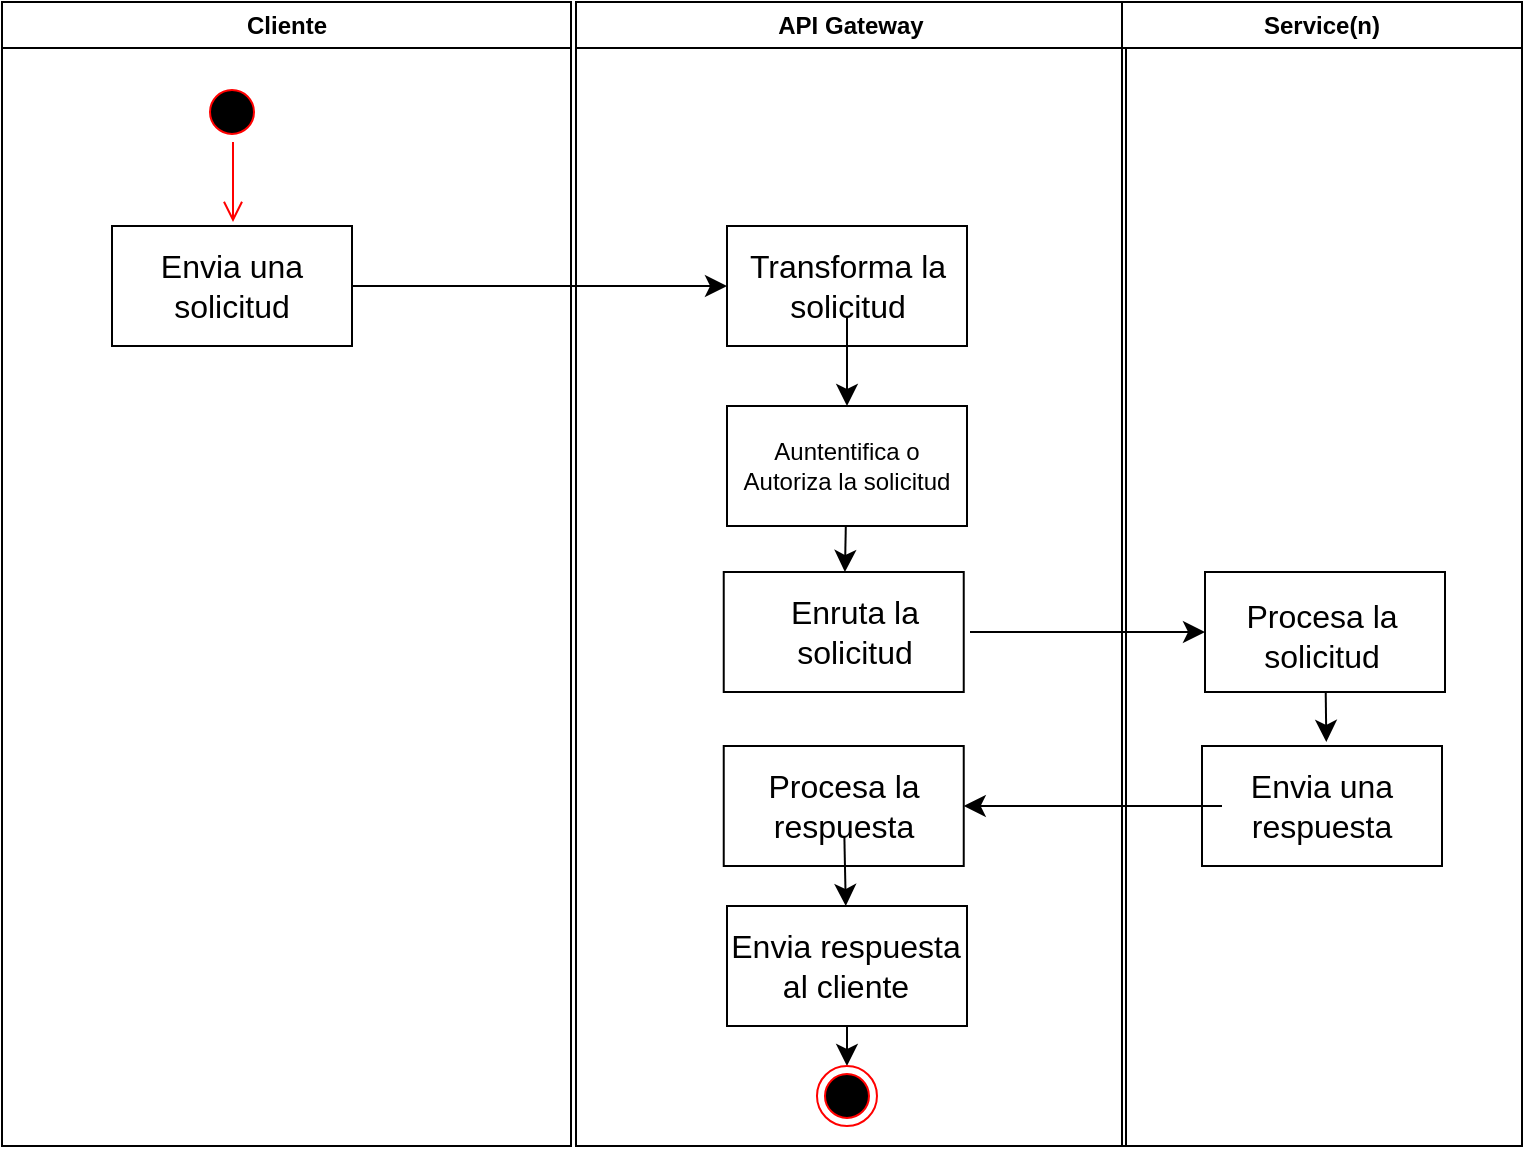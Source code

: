 <mxfile version="24.8.0">
  <diagram name="Page-1" id="e7e014a7-5840-1c2e-5031-d8a46d1fe8dd">
    <mxGraphModel dx="756" dy="1833" grid="1" gridSize="10" guides="1" tooltips="1" connect="1" arrows="1" fold="1" page="1" pageScale="1" pageWidth="1169" pageHeight="826" background="none" math="0" shadow="0">
      <root>
        <mxCell id="0" />
        <mxCell id="1" parent="0" />
        <mxCell id="2" value="Cliente" style="swimlane;whiteSpace=wrap" parent="1" vertex="1">
          <mxGeometry x="160" y="128" width="284.5" height="572" as="geometry" />
        </mxCell>
        <mxCell id="5" value="" style="ellipse;shape=startState;fillColor=#000000;strokeColor=#ff0000;" parent="2" vertex="1">
          <mxGeometry x="100" y="40" width="30" height="30" as="geometry" />
        </mxCell>
        <mxCell id="6" value="" style="edgeStyle=elbowEdgeStyle;elbow=horizontal;verticalAlign=bottom;endArrow=open;endSize=8;strokeColor=#FF0000;endFill=1;rounded=0" parent="2" source="5" edge="1">
          <mxGeometry x="100" y="40" as="geometry">
            <mxPoint x="115.5" y="110" as="targetPoint" />
          </mxGeometry>
        </mxCell>
        <mxCell id="CaTFyqgx49hb_BPLu5yh-41" value="" style="rounded=0;whiteSpace=wrap;html=1;" vertex="1" parent="2">
          <mxGeometry x="55" y="112" width="120" height="60" as="geometry" />
        </mxCell>
        <mxCell id="CaTFyqgx49hb_BPLu5yh-42" value="Envia una solicitud" style="text;strokeColor=none;align=center;fillColor=none;html=1;verticalAlign=middle;whiteSpace=wrap;rounded=0;fontSize=16;" vertex="1" parent="2">
          <mxGeometry x="65" y="127" width="100" height="30" as="geometry" />
        </mxCell>
        <mxCell id="3" value="API Gateway" style="swimlane;whiteSpace=wrap" parent="1" vertex="1">
          <mxGeometry x="447" y="128" width="275" height="572" as="geometry" />
        </mxCell>
        <mxCell id="CaTFyqgx49hb_BPLu5yh-44" value="" style="whiteSpace=wrap;html=1;rounded=0;" vertex="1" parent="3">
          <mxGeometry x="75.5" y="112" width="120" height="60" as="geometry" />
        </mxCell>
        <mxCell id="CaTFyqgx49hb_BPLu5yh-50" value="" style="edgeStyle=none;curved=1;rounded=0;orthogonalLoop=1;jettySize=auto;html=1;fontSize=12;startSize=8;endSize=8;" edge="1" parent="3" source="CaTFyqgx49hb_BPLu5yh-46" target="CaTFyqgx49hb_BPLu5yh-49">
          <mxGeometry relative="1" as="geometry" />
        </mxCell>
        <mxCell id="CaTFyqgx49hb_BPLu5yh-46" value="Transforma la solicitud" style="text;strokeColor=none;align=center;fillColor=none;html=1;verticalAlign=middle;whiteSpace=wrap;rounded=0;fontSize=16;" vertex="1" parent="3">
          <mxGeometry x="65.5" y="127" width="140" height="30" as="geometry" />
        </mxCell>
        <mxCell id="CaTFyqgx49hb_BPLu5yh-53" value="" style="edgeStyle=none;curved=1;rounded=0;orthogonalLoop=1;jettySize=auto;html=1;fontSize=12;startSize=8;endSize=8;" edge="1" parent="3" source="CaTFyqgx49hb_BPLu5yh-49" target="CaTFyqgx49hb_BPLu5yh-52">
          <mxGeometry relative="1" as="geometry" />
        </mxCell>
        <mxCell id="CaTFyqgx49hb_BPLu5yh-49" value="" style="whiteSpace=wrap;html=1;" vertex="1" parent="3">
          <mxGeometry x="75.5" y="202" width="120" height="60" as="geometry" />
        </mxCell>
        <mxCell id="CaTFyqgx49hb_BPLu5yh-51" value="Auntentifica o Autoriza la solicitud" style="text;strokeColor=none;align=center;fillColor=none;html=1;verticalAlign=middle;whiteSpace=wrap;rounded=0;fontSize=12;" vertex="1" parent="3">
          <mxGeometry x="77.12" y="217" width="116.75" height="30" as="geometry" />
        </mxCell>
        <mxCell id="CaTFyqgx49hb_BPLu5yh-52" value="" style="whiteSpace=wrap;html=1;" vertex="1" parent="3">
          <mxGeometry x="73.87" y="285" width="120" height="60" as="geometry" />
        </mxCell>
        <mxCell id="CaTFyqgx49hb_BPLu5yh-56" value="" style="edgeStyle=none;curved=1;rounded=0;orthogonalLoop=1;jettySize=auto;html=1;fontSize=12;startSize=8;endSize=8;" edge="1" parent="3" source="CaTFyqgx49hb_BPLu5yh-54" target="CaTFyqgx49hb_BPLu5yh-55">
          <mxGeometry relative="1" as="geometry" />
        </mxCell>
        <mxCell id="CaTFyqgx49hb_BPLu5yh-54" value="Enruta la solicitud" style="text;strokeColor=none;align=center;fillColor=none;html=1;verticalAlign=middle;whiteSpace=wrap;rounded=0;fontSize=16;" vertex="1" parent="3">
          <mxGeometry x="82" y="300" width="115" height="30" as="geometry" />
        </mxCell>
        <mxCell id="CaTFyqgx49hb_BPLu5yh-55" value="" style="whiteSpace=wrap;html=1;" vertex="1" parent="3">
          <mxGeometry x="314.5" y="285" width="120" height="60" as="geometry" />
        </mxCell>
        <mxCell id="CaTFyqgx49hb_BPLu5yh-65" value="" style="rounded=0;whiteSpace=wrap;html=1;" vertex="1" parent="3">
          <mxGeometry x="73.87" y="372" width="120" height="60" as="geometry" />
        </mxCell>
        <mxCell id="CaTFyqgx49hb_BPLu5yh-69" value="" style="edgeStyle=none;curved=1;rounded=0;orthogonalLoop=1;jettySize=auto;html=1;fontSize=12;startSize=8;endSize=8;" edge="1" parent="3" source="CaTFyqgx49hb_BPLu5yh-67" target="CaTFyqgx49hb_BPLu5yh-68">
          <mxGeometry relative="1" as="geometry" />
        </mxCell>
        <mxCell id="CaTFyqgx49hb_BPLu5yh-67" value="Procesa la respuesta" style="text;strokeColor=none;align=center;fillColor=none;html=1;verticalAlign=middle;whiteSpace=wrap;rounded=0;fontSize=16;" vertex="1" parent="3">
          <mxGeometry x="88.87" y="387" width="90" height="30" as="geometry" />
        </mxCell>
        <mxCell id="CaTFyqgx49hb_BPLu5yh-72" style="edgeStyle=none;curved=1;rounded=0;orthogonalLoop=1;jettySize=auto;html=1;entryX=0.5;entryY=0;entryDx=0;entryDy=0;fontSize=12;startSize=8;endSize=8;" edge="1" parent="3" source="CaTFyqgx49hb_BPLu5yh-68" target="CaTFyqgx49hb_BPLu5yh-71">
          <mxGeometry relative="1" as="geometry" />
        </mxCell>
        <mxCell id="CaTFyqgx49hb_BPLu5yh-68" value="" style="whiteSpace=wrap;html=1;" vertex="1" parent="3">
          <mxGeometry x="75.5" y="452" width="120" height="60" as="geometry" />
        </mxCell>
        <mxCell id="CaTFyqgx49hb_BPLu5yh-70" value="Envia respuesta al cliente" style="text;strokeColor=none;align=center;fillColor=none;html=1;verticalAlign=middle;whiteSpace=wrap;rounded=0;fontSize=16;" vertex="1" parent="3">
          <mxGeometry x="72.43" y="467" width="126.13" height="30" as="geometry" />
        </mxCell>
        <mxCell id="CaTFyqgx49hb_BPLu5yh-71" value="" style="ellipse;html=1;shape=endState;fillColor=#000000;strokeColor=#ff0000;" vertex="1" parent="3">
          <mxGeometry x="120.49" y="532" width="30" height="30" as="geometry" />
        </mxCell>
        <mxCell id="4" value="Service(n)" style="swimlane;whiteSpace=wrap" parent="1" vertex="1">
          <mxGeometry x="720" y="128" width="200" height="572" as="geometry" />
        </mxCell>
        <mxCell id="CaTFyqgx49hb_BPLu5yh-57" value="Procesa la solicitud" style="text;strokeColor=none;align=center;fillColor=none;html=1;verticalAlign=middle;whiteSpace=wrap;rounded=0;fontSize=16;" vertex="1" parent="4">
          <mxGeometry x="50" y="302" width="100" height="30" as="geometry" />
        </mxCell>
        <mxCell id="CaTFyqgx49hb_BPLu5yh-59" value="" style="rounded=0;whiteSpace=wrap;html=1;" vertex="1" parent="4">
          <mxGeometry x="40" y="372" width="120" height="60" as="geometry" />
        </mxCell>
        <mxCell id="CaTFyqgx49hb_BPLu5yh-61" value="Envia una respuesta" style="text;strokeColor=none;align=center;fillColor=none;html=1;verticalAlign=middle;whiteSpace=wrap;rounded=0;fontSize=16;" vertex="1" parent="4">
          <mxGeometry x="50" y="387" width="100" height="30" as="geometry" />
        </mxCell>
        <mxCell id="CaTFyqgx49hb_BPLu5yh-45" value="" style="edgeStyle=none;curved=1;rounded=0;orthogonalLoop=1;jettySize=auto;html=1;fontSize=12;startSize=8;endSize=8;" edge="1" parent="1" source="CaTFyqgx49hb_BPLu5yh-41" target="CaTFyqgx49hb_BPLu5yh-44">
          <mxGeometry relative="1" as="geometry" />
        </mxCell>
        <mxCell id="CaTFyqgx49hb_BPLu5yh-60" style="edgeStyle=none;curved=1;rounded=0;orthogonalLoop=1;jettySize=auto;html=1;entryX=0.518;entryY=-0.034;entryDx=0;entryDy=0;entryPerimeter=0;fontSize=12;startSize=8;endSize=8;" edge="1" parent="1" source="CaTFyqgx49hb_BPLu5yh-55" target="CaTFyqgx49hb_BPLu5yh-59">
          <mxGeometry relative="1" as="geometry" />
        </mxCell>
        <mxCell id="CaTFyqgx49hb_BPLu5yh-63" value="" style="edgeStyle=none;curved=1;rounded=0;orthogonalLoop=1;jettySize=auto;html=1;fontSize=12;startSize=8;endSize=8;" edge="1" parent="1" source="CaTFyqgx49hb_BPLu5yh-61" target="CaTFyqgx49hb_BPLu5yh-65">
          <mxGeometry relative="1" as="geometry">
            <mxPoint x="622.5" y="530" as="targetPoint" />
          </mxGeometry>
        </mxCell>
      </root>
    </mxGraphModel>
  </diagram>
</mxfile>
